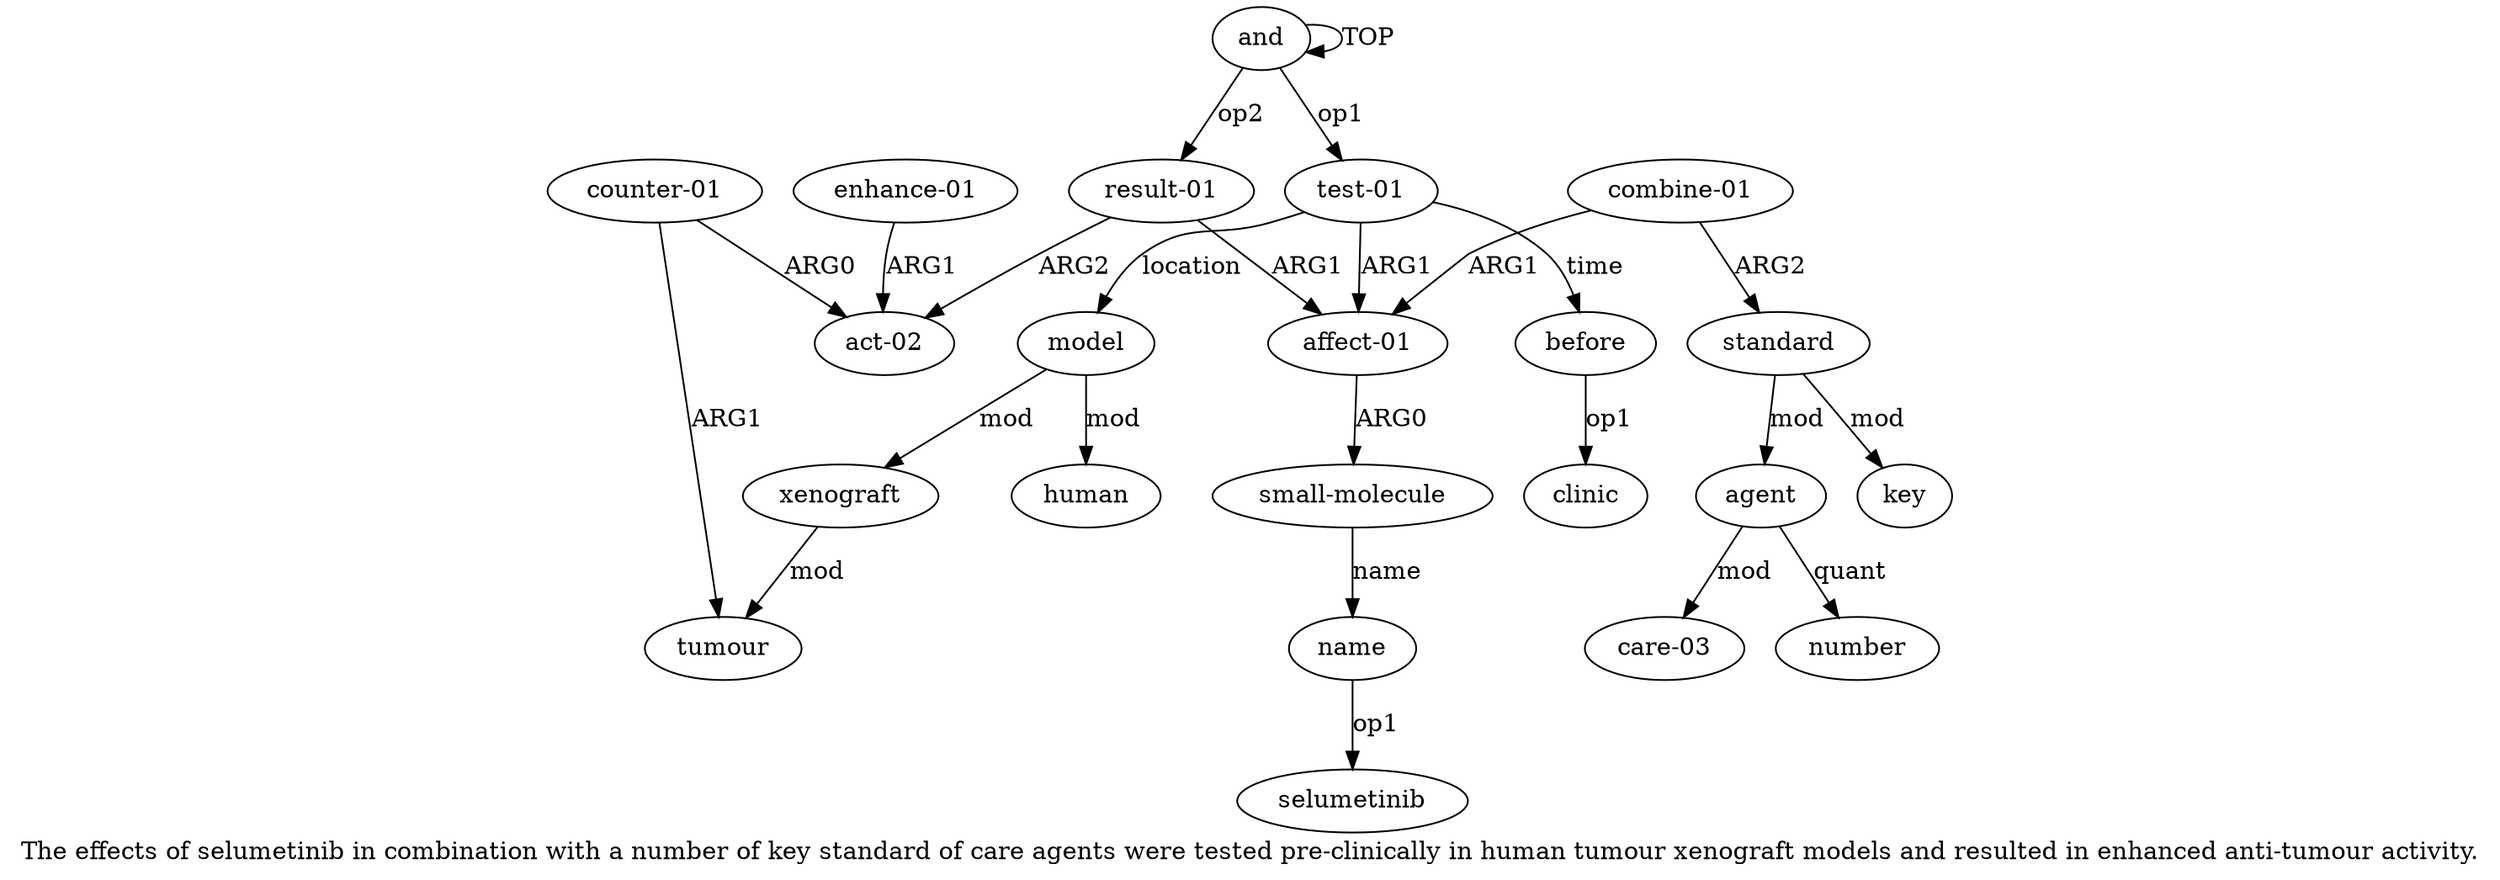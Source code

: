 digraph  {
	graph [label="The effects of selumetinib in combination with a number of key standard of care agents were tested pre-clinically in human tumour \
xenograft models and resulted in enhanced anti-tumour activity."];
	node [label="\N"];
	a20	 [color=black,
		gold_ind=20,
		gold_label="counter-01",
		label="counter-01",
		test_ind=20,
		test_label="counter-01"];
	a15	 [color=black,
		gold_ind=15,
		gold_label=tumour,
		label=tumour,
		test_ind=15,
		test_label=tumour];
	a20 -> a15 [key=0,
	color=black,
	gold_label=ARG1,
	label=ARG1,
	test_label=ARG1];
a18 [color=black,
	gold_ind=18,
	gold_label="act-02",
	label="act-02",
	test_ind=18,
	test_label="act-02"];
a20 -> a18 [key=0,
color=black,
gold_label=ARG0,
label=ARG0,
test_label=ARG0];
"a4 selumetinib" [color=black,
gold_ind=-1,
gold_label=selumetinib,
label=selumetinib,
test_ind=-1,
test_label=selumetinib];
a14 [color=black,
gold_ind=14,
gold_label=xenograft,
label=xenograft,
test_ind=14,
test_label=xenograft];
a14 -> a15 [key=0,
color=black,
gold_label=mod,
label=mod,
test_label=mod];
a17 [color=black,
gold_ind=17,
gold_label="result-01",
label="result-01",
test_ind=17,
test_label="result-01"];
a17 -> a18 [key=0,
color=black,
gold_label=ARG2,
label=ARG2,
test_label=ARG2];
a2 [color=black,
gold_ind=2,
gold_label="affect-01",
label="affect-01",
test_ind=2,
test_label="affect-01"];
a17 -> a2 [key=0,
color=black,
gold_label=ARG1,
label=ARG1,
test_label=ARG1];
a16 [color=black,
gold_ind=16,
gold_label=human,
label=human,
test_ind=16,
test_label=human];
a11 [color=black,
gold_ind=11,
gold_label=before,
label=before,
test_ind=11,
test_label=before];
a12 [color=black,
gold_ind=12,
gold_label=clinic,
label=clinic,
test_ind=12,
test_label=clinic];
a11 -> a12 [key=0,
color=black,
gold_label=op1,
label=op1,
test_label=op1];
a10 [color=black,
gold_ind=10,
gold_label=number,
label=number,
test_ind=10,
test_label=number];
a13 [color=black,
gold_ind=13,
gold_label=model,
label=model,
test_ind=13,
test_label=model];
a13 -> a14 [key=0,
color=black,
gold_label=mod,
label=mod,
test_label=mod];
a13 -> a16 [key=0,
color=black,
gold_label=mod,
label=mod,
test_label=mod];
a19 [color=black,
gold_ind=19,
gold_label="enhance-01",
label="enhance-01",
test_ind=19,
test_label="enhance-01"];
a19 -> a18 [key=0,
color=black,
gold_label=ARG1,
label=ARG1,
test_label=ARG1];
a1 [color=black,
gold_ind=1,
gold_label="test-01",
label="test-01",
test_ind=1,
test_label="test-01"];
a1 -> a11 [key=0,
color=black,
gold_label=time,
label=time,
test_label=time];
a1 -> a13 [key=0,
color=black,
gold_label=location,
label=location,
test_label=location];
a1 -> a2 [key=0,
color=black,
gold_label=ARG1,
label=ARG1,
test_label=ARG1];
a0 [color=black,
gold_ind=0,
gold_label=and,
label=and,
test_ind=0,
test_label=and];
a0 -> a17 [key=0,
color=black,
gold_label=op2,
label=op2,
test_label=op2];
a0 -> a1 [key=0,
color=black,
gold_label=op1,
label=op1,
test_label=op1];
a0 -> a0 [key=0,
color=black,
gold_label=TOP,
label=TOP,
test_label=TOP];
a3 [color=black,
gold_ind=3,
gold_label="small-molecule",
label="small-molecule",
test_ind=3,
test_label="small-molecule"];
a4 [color=black,
gold_ind=4,
gold_label=name,
label=name,
test_ind=4,
test_label=name];
a3 -> a4 [key=0,
color=black,
gold_label=name,
label=name,
test_label=name];
a2 -> a3 [key=0,
color=black,
gold_label=ARG0,
label=ARG0,
test_label=ARG0];
a5 [color=black,
gold_ind=5,
gold_label="combine-01",
label="combine-01",
test_ind=5,
test_label="combine-01"];
a5 -> a2 [key=0,
color=black,
gold_label=ARG1,
label=ARG1,
test_label=ARG1];
a6 [color=black,
gold_ind=6,
gold_label=standard,
label=standard,
test_ind=6,
test_label=standard];
a5 -> a6 [key=0,
color=black,
gold_label=ARG2,
label=ARG2,
test_label=ARG2];
a4 -> "a4 selumetinib" [key=0,
color=black,
gold_label=op1,
label=op1,
test_label=op1];
a7 [color=black,
gold_ind=7,
gold_label=key,
label=key,
test_ind=7,
test_label=key];
a6 -> a7 [key=0,
color=black,
gold_label=mod,
label=mod,
test_label=mod];
a8 [color=black,
gold_ind=8,
gold_label=agent,
label=agent,
test_ind=8,
test_label=agent];
a6 -> a8 [key=0,
color=black,
gold_label=mod,
label=mod,
test_label=mod];
a9 [color=black,
gold_ind=9,
gold_label="care-03",
label="care-03",
test_ind=9,
test_label="care-03"];
a8 -> a10 [key=0,
color=black,
gold_label=quant,
label=quant,
test_label=quant];
a8 -> a9 [key=0,
color=black,
gold_label=mod,
label=mod,
test_label=mod];
}

